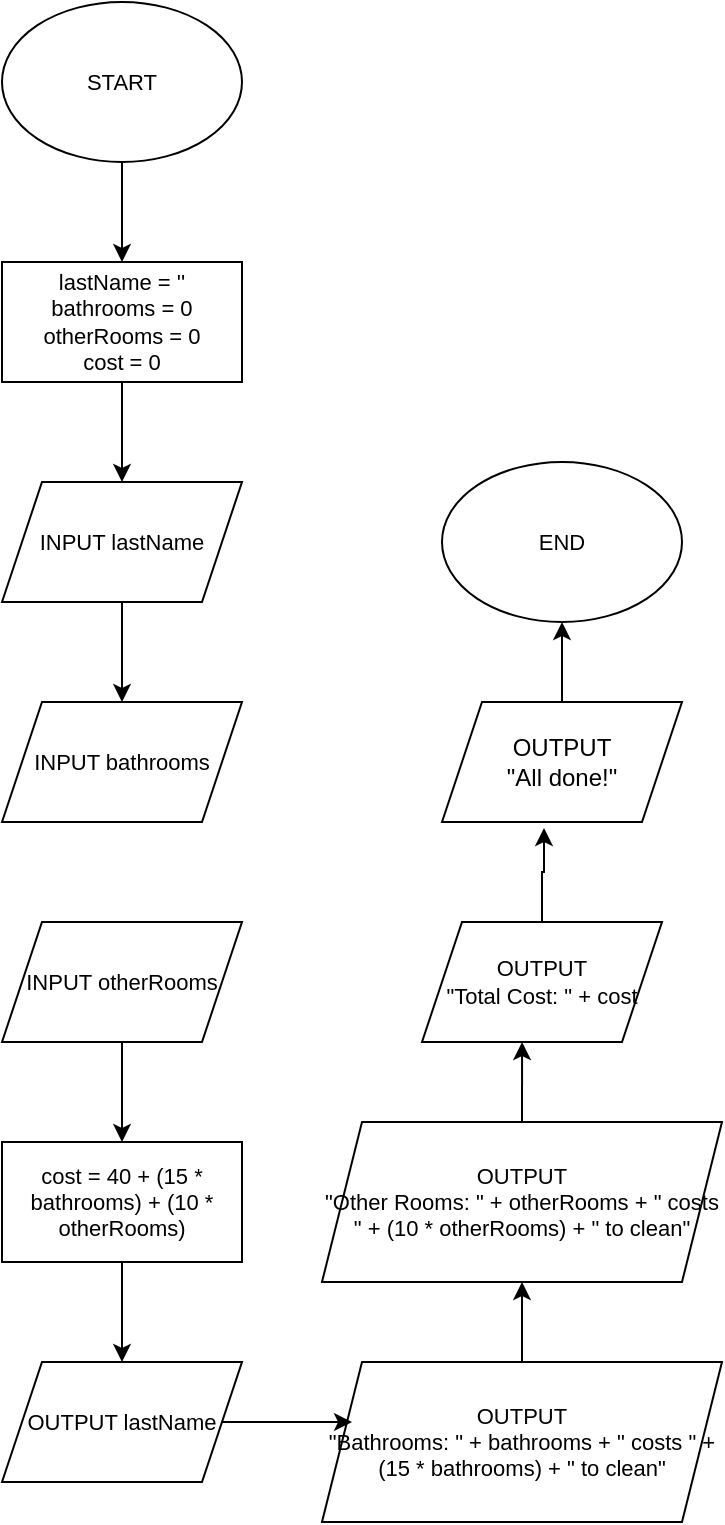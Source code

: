 <mxfile version="24.7.8">
  <diagram name="Page-1" id="MXdiSUU2xYA6grIpOsWV">
    <mxGraphModel dx="1391" dy="803" grid="1" gridSize="10" guides="1" tooltips="1" connect="1" arrows="1" fold="1" page="1" pageScale="1" pageWidth="850" pageHeight="1100" math="0" shadow="0">
      <root>
        <mxCell id="0" />
        <mxCell id="1" parent="0" />
        <mxCell id="BcWJA3hrCVwfeLqlHlsh-16" style="edgeStyle=orthogonalEdgeStyle;rounded=0;orthogonalLoop=1;jettySize=auto;html=1;exitX=0.5;exitY=1;exitDx=0;exitDy=0;entryX=0.5;entryY=0;entryDx=0;entryDy=0;" edge="1" parent="1" source="BcWJA3hrCVwfeLqlHlsh-1" target="BcWJA3hrCVwfeLqlHlsh-4">
          <mxGeometry relative="1" as="geometry" />
        </mxCell>
        <mxCell id="BcWJA3hrCVwfeLqlHlsh-1" value="START" style="ellipse;whiteSpace=wrap;html=1;fontSize=11;" vertex="1" parent="1">
          <mxGeometry x="40" y="40" width="120" height="80" as="geometry" />
        </mxCell>
        <mxCell id="BcWJA3hrCVwfeLqlHlsh-2" value="INPUT bathrooms" style="shape=parallelogram;perimeter=parallelogramPerimeter;whiteSpace=wrap;html=1;fixedSize=1;fontSize=11;" vertex="1" parent="1">
          <mxGeometry x="40" y="390" width="120" height="60" as="geometry" />
        </mxCell>
        <mxCell id="BcWJA3hrCVwfeLqlHlsh-18" style="edgeStyle=orthogonalEdgeStyle;rounded=0;orthogonalLoop=1;jettySize=auto;html=1;exitX=0.5;exitY=1;exitDx=0;exitDy=0;entryX=0.5;entryY=0;entryDx=0;entryDy=0;" edge="1" parent="1" source="BcWJA3hrCVwfeLqlHlsh-3" target="BcWJA3hrCVwfeLqlHlsh-2">
          <mxGeometry relative="1" as="geometry" />
        </mxCell>
        <mxCell id="BcWJA3hrCVwfeLqlHlsh-3" value="INPUT lastName" style="shape=parallelogram;perimeter=parallelogramPerimeter;whiteSpace=wrap;html=1;fixedSize=1;fontSize=11;" vertex="1" parent="1">
          <mxGeometry x="40" y="280" width="120" height="60" as="geometry" />
        </mxCell>
        <mxCell id="BcWJA3hrCVwfeLqlHlsh-17" style="edgeStyle=orthogonalEdgeStyle;rounded=0;orthogonalLoop=1;jettySize=auto;html=1;exitX=0.5;exitY=1;exitDx=0;exitDy=0;entryX=0.5;entryY=0;entryDx=0;entryDy=0;" edge="1" parent="1" source="BcWJA3hrCVwfeLqlHlsh-4" target="BcWJA3hrCVwfeLqlHlsh-3">
          <mxGeometry relative="1" as="geometry" />
        </mxCell>
        <mxCell id="BcWJA3hrCVwfeLqlHlsh-4" value="lastName = &#39;&#39;&lt;div style=&quot;font-size: 11px;&quot;&gt;bathrooms = 0&lt;/div&gt;&lt;div style=&quot;font-size: 11px;&quot;&gt;otherRooms = 0&lt;/div&gt;&lt;div style=&quot;font-size: 11px;&quot;&gt;cost = 0&lt;/div&gt;" style="rounded=0;whiteSpace=wrap;html=1;fontSize=11;" vertex="1" parent="1">
          <mxGeometry x="40" y="170" width="120" height="60" as="geometry" />
        </mxCell>
        <mxCell id="BcWJA3hrCVwfeLqlHlsh-19" style="edgeStyle=orthogonalEdgeStyle;rounded=0;orthogonalLoop=1;jettySize=auto;html=1;exitX=0.5;exitY=1;exitDx=0;exitDy=0;entryX=0.5;entryY=0;entryDx=0;entryDy=0;" edge="1" parent="1" source="BcWJA3hrCVwfeLqlHlsh-5" target="BcWJA3hrCVwfeLqlHlsh-6">
          <mxGeometry relative="1" as="geometry" />
        </mxCell>
        <mxCell id="BcWJA3hrCVwfeLqlHlsh-5" value="INPUT otherRooms" style="shape=parallelogram;perimeter=parallelogramPerimeter;whiteSpace=wrap;html=1;fixedSize=1;fontSize=11;" vertex="1" parent="1">
          <mxGeometry x="40" y="500" width="120" height="60" as="geometry" />
        </mxCell>
        <mxCell id="BcWJA3hrCVwfeLqlHlsh-20" style="edgeStyle=orthogonalEdgeStyle;rounded=0;orthogonalLoop=1;jettySize=auto;html=1;exitX=0.5;exitY=1;exitDx=0;exitDy=0;entryX=0.5;entryY=0;entryDx=0;entryDy=0;" edge="1" parent="1" source="BcWJA3hrCVwfeLqlHlsh-6" target="BcWJA3hrCVwfeLqlHlsh-7">
          <mxGeometry relative="1" as="geometry" />
        </mxCell>
        <mxCell id="BcWJA3hrCVwfeLqlHlsh-6" value="cost = 40 + (15 * bathrooms) + (10 * otherRooms)" style="rounded=0;whiteSpace=wrap;html=1;fontSize=11;" vertex="1" parent="1">
          <mxGeometry x="40" y="610" width="120" height="60" as="geometry" />
        </mxCell>
        <mxCell id="BcWJA3hrCVwfeLqlHlsh-7" value="OUTPUT lastName" style="shape=parallelogram;perimeter=parallelogramPerimeter;whiteSpace=wrap;html=1;fixedSize=1;fontSize=11;" vertex="1" parent="1">
          <mxGeometry x="40" y="720" width="120" height="60" as="geometry" />
        </mxCell>
        <mxCell id="BcWJA3hrCVwfeLqlHlsh-8" value="END" style="ellipse;whiteSpace=wrap;html=1;fontSize=11;" vertex="1" parent="1">
          <mxGeometry x="260" y="270" width="120" height="80" as="geometry" />
        </mxCell>
        <mxCell id="BcWJA3hrCVwfeLqlHlsh-22" style="edgeStyle=orthogonalEdgeStyle;rounded=0;orthogonalLoop=1;jettySize=auto;html=1;exitX=0.5;exitY=0;exitDx=0;exitDy=0;entryX=0.5;entryY=1;entryDx=0;entryDy=0;" edge="1" parent="1" source="BcWJA3hrCVwfeLqlHlsh-9" target="BcWJA3hrCVwfeLqlHlsh-13">
          <mxGeometry relative="1" as="geometry" />
        </mxCell>
        <mxCell id="BcWJA3hrCVwfeLqlHlsh-9" value="OUTPUT&lt;div&gt;&quot;Bathrooms: &quot; + bathrooms + &quot; costs &quot; + (15 * bathrooms) + &quot; to clean&quot;&lt;/div&gt;" style="shape=parallelogram;perimeter=parallelogramPerimeter;whiteSpace=wrap;html=1;fixedSize=1;fontSize=11;" vertex="1" parent="1">
          <mxGeometry x="200" y="720" width="200" height="80" as="geometry" />
        </mxCell>
        <mxCell id="BcWJA3hrCVwfeLqlHlsh-13" value="OUTPUT&lt;div&gt;&quot;Other Rooms: &quot; + otherRooms + &quot; costs &quot; + (10 * otherRooms) + &quot; to clean&quot;&lt;/div&gt;" style="shape=parallelogram;perimeter=parallelogramPerimeter;whiteSpace=wrap;html=1;fixedSize=1;fontSize=11;" vertex="1" parent="1">
          <mxGeometry x="200" y="600" width="200" height="80" as="geometry" />
        </mxCell>
        <mxCell id="BcWJA3hrCVwfeLqlHlsh-24" value="" style="edgeStyle=orthogonalEdgeStyle;rounded=0;orthogonalLoop=1;jettySize=auto;html=1;entryX=0.425;entryY=1.05;entryDx=0;entryDy=0;entryPerimeter=0;" edge="1" parent="1" source="BcWJA3hrCVwfeLqlHlsh-14" target="BcWJA3hrCVwfeLqlHlsh-15">
          <mxGeometry relative="1" as="geometry" />
        </mxCell>
        <mxCell id="BcWJA3hrCVwfeLqlHlsh-14" value="OUTPUT&lt;div&gt;&quot;Total Cost: &quot; + cost&lt;/div&gt;" style="shape=parallelogram;perimeter=parallelogramPerimeter;whiteSpace=wrap;html=1;fixedSize=1;fontSize=11;" vertex="1" parent="1">
          <mxGeometry x="250" y="500" width="120" height="60" as="geometry" />
        </mxCell>
        <mxCell id="BcWJA3hrCVwfeLqlHlsh-25" value="" style="edgeStyle=orthogonalEdgeStyle;rounded=0;orthogonalLoop=1;jettySize=auto;html=1;" edge="1" parent="1" source="BcWJA3hrCVwfeLqlHlsh-15" target="BcWJA3hrCVwfeLqlHlsh-8">
          <mxGeometry relative="1" as="geometry" />
        </mxCell>
        <mxCell id="BcWJA3hrCVwfeLqlHlsh-15" value="OUTPUT&lt;div&gt;&quot;All done!&quot;&lt;/div&gt;" style="shape=parallelogram;perimeter=parallelogramPerimeter;whiteSpace=wrap;html=1;fixedSize=1;" vertex="1" parent="1">
          <mxGeometry x="260" y="390" width="120" height="60" as="geometry" />
        </mxCell>
        <mxCell id="BcWJA3hrCVwfeLqlHlsh-21" style="edgeStyle=orthogonalEdgeStyle;rounded=0;orthogonalLoop=1;jettySize=auto;html=1;exitX=1;exitY=0.5;exitDx=0;exitDy=0;entryX=0.075;entryY=0.375;entryDx=0;entryDy=0;entryPerimeter=0;" edge="1" parent="1" source="BcWJA3hrCVwfeLqlHlsh-7" target="BcWJA3hrCVwfeLqlHlsh-9">
          <mxGeometry relative="1" as="geometry" />
        </mxCell>
        <mxCell id="BcWJA3hrCVwfeLqlHlsh-27" style="edgeStyle=orthogonalEdgeStyle;rounded=0;orthogonalLoop=1;jettySize=auto;html=1;exitX=0.5;exitY=0;exitDx=0;exitDy=0;entryX=0.417;entryY=1;entryDx=0;entryDy=0;entryPerimeter=0;" edge="1" parent="1" source="BcWJA3hrCVwfeLqlHlsh-13" target="BcWJA3hrCVwfeLqlHlsh-14">
          <mxGeometry relative="1" as="geometry" />
        </mxCell>
      </root>
    </mxGraphModel>
  </diagram>
</mxfile>
